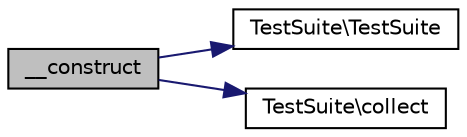 digraph "__construct"
{
  edge [fontname="Helvetica",fontsize="10",labelfontname="Helvetica",labelfontsize="10"];
  node [fontname="Helvetica",fontsize="10",shape=record];
  rankdir="LR";
  Node1 [label="__construct",height=0.2,width=0.4,color="black", fillcolor="grey75", style="filled" fontcolor="black"];
  Node1 -> Node2 [color="midnightblue",fontsize="10",style="solid",fontname="Helvetica"];
  Node2 [label="TestSuite\\TestSuite",height=0.2,width=0.4,color="black", fillcolor="white", style="filled",URL="$class_test_suite.html#abcc954b65c1ccc5809a0f08d70fd24ce"];
  Node1 -> Node3 [color="midnightblue",fontsize="10",style="solid",fontname="Helvetica"];
  Node3 [label="TestSuite\\collect",height=0.2,width=0.4,color="black", fillcolor="white", style="filled",URL="$class_test_suite.html#ad721be4ed57b1e1dcfd7187fdc8a0c8f"];
}
